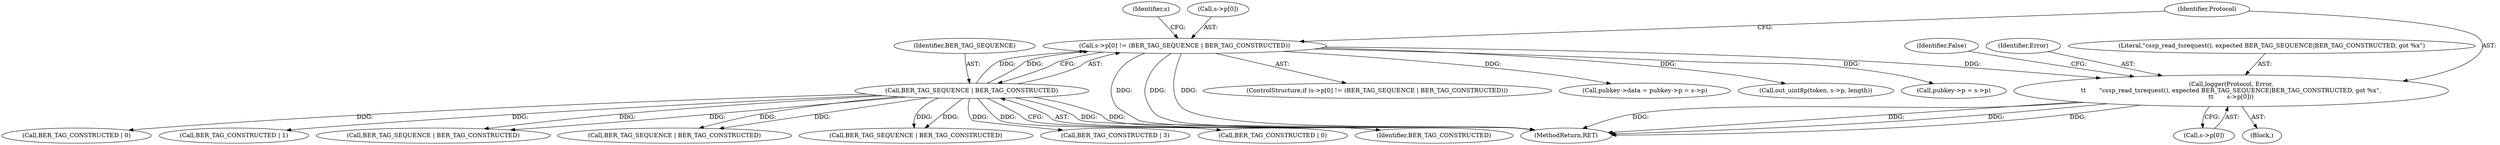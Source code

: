 digraph "0_rdesktop_4dca546d04321a610c1835010b5dad85163b65e1_2@array" {
"1000130" [label="(Call,logger(Protocol, Error,\n\t\t       \"cssp_read_tsrequest(), expected BER_TAG_SEQUENCE|BER_TAG_CONSTRUCTED, got %x\",\n\t\t       s->p[0]))"];
"1000120" [label="(Call,s->p[0] != (BER_TAG_SEQUENCE | BER_TAG_CONSTRUCTED))"];
"1000126" [label="(Call,BER_TAG_SEQUENCE | BER_TAG_CONSTRUCTED)"];
"1000131" [label="(Identifier,Protocol)"];
"1000275" [label="(Call,BER_TAG_CONSTRUCTED | 1)"];
"1000145" [label="(Identifier,s)"];
"1000223" [label="(Call,BER_TAG_SEQUENCE | BER_TAG_CONSTRUCTED)"];
"1000120" [label="(Call,s->p[0] != (BER_TAG_SEQUENCE | BER_TAG_CONSTRUCTED))"];
"1000307" [label="(Call,BER_TAG_SEQUENCE | BER_TAG_CONSTRUCTED)"];
"1000383" [label="(Call,BER_TAG_CONSTRUCTED | 3)"];
"1000325" [label="(Call,BER_TAG_CONSTRUCTED | 0)"];
"1000140" [label="(Identifier,False)"];
"1000130" [label="(Call,logger(Protocol, Error,\n\t\t       \"cssp_read_tsrequest(), expected BER_TAG_SEQUENCE|BER_TAG_CONSTRUCTED, got %x\",\n\t\t       s->p[0]))"];
"1000121" [label="(Call,s->p[0])"];
"1000132" [label="(Identifier,Error)"];
"1000127" [label="(Identifier,BER_TAG_SEQUENCE)"];
"1000134" [label="(Call,s->p[0])"];
"1000128" [label="(Identifier,BER_TAG_CONSTRUCTED)"];
"1000126" [label="(Call,BER_TAG_SEQUENCE | BER_TAG_CONSTRUCTED)"];
"1000402" [label="(Call,pubkey->data = pubkey->p = s->p)"];
"1000359" [label="(Call,out_uint8p(token, s->p, length))"];
"1000133" [label="(Literal,\"cssp_read_tsrequest(), expected BER_TAG_SEQUENCE|BER_TAG_CONSTRUCTED, got %x\")"];
"1000406" [label="(Call,pubkey->p = s->p)"];
"1000429" [label="(MethodReturn,RET)"];
"1000119" [label="(ControlStructure,if (s->p[0] != (BER_TAG_SEQUENCE | BER_TAG_CONSTRUCTED)))"];
"1000291" [label="(Call,BER_TAG_SEQUENCE | BER_TAG_CONSTRUCTED)"];
"1000241" [label="(Call,BER_TAG_CONSTRUCTED | 0)"];
"1000129" [label="(Block,)"];
"1000130" -> "1000129"  [label="AST: "];
"1000130" -> "1000134"  [label="CFG: "];
"1000131" -> "1000130"  [label="AST: "];
"1000132" -> "1000130"  [label="AST: "];
"1000133" -> "1000130"  [label="AST: "];
"1000134" -> "1000130"  [label="AST: "];
"1000140" -> "1000130"  [label="CFG: "];
"1000130" -> "1000429"  [label="DDG: "];
"1000130" -> "1000429"  [label="DDG: "];
"1000130" -> "1000429"  [label="DDG: "];
"1000130" -> "1000429"  [label="DDG: "];
"1000120" -> "1000130"  [label="DDG: "];
"1000120" -> "1000119"  [label="AST: "];
"1000120" -> "1000126"  [label="CFG: "];
"1000121" -> "1000120"  [label="AST: "];
"1000126" -> "1000120"  [label="AST: "];
"1000131" -> "1000120"  [label="CFG: "];
"1000145" -> "1000120"  [label="CFG: "];
"1000120" -> "1000429"  [label="DDG: "];
"1000120" -> "1000429"  [label="DDG: "];
"1000120" -> "1000429"  [label="DDG: "];
"1000126" -> "1000120"  [label="DDG: "];
"1000126" -> "1000120"  [label="DDG: "];
"1000120" -> "1000359"  [label="DDG: "];
"1000120" -> "1000402"  [label="DDG: "];
"1000120" -> "1000406"  [label="DDG: "];
"1000126" -> "1000128"  [label="CFG: "];
"1000127" -> "1000126"  [label="AST: "];
"1000128" -> "1000126"  [label="AST: "];
"1000126" -> "1000429"  [label="DDG: "];
"1000126" -> "1000429"  [label="DDG: "];
"1000126" -> "1000223"  [label="DDG: "];
"1000126" -> "1000223"  [label="DDG: "];
"1000126" -> "1000241"  [label="DDG: "];
"1000126" -> "1000275"  [label="DDG: "];
"1000126" -> "1000291"  [label="DDG: "];
"1000126" -> "1000291"  [label="DDG: "];
"1000126" -> "1000307"  [label="DDG: "];
"1000126" -> "1000307"  [label="DDG: "];
"1000126" -> "1000325"  [label="DDG: "];
"1000126" -> "1000383"  [label="DDG: "];
}
